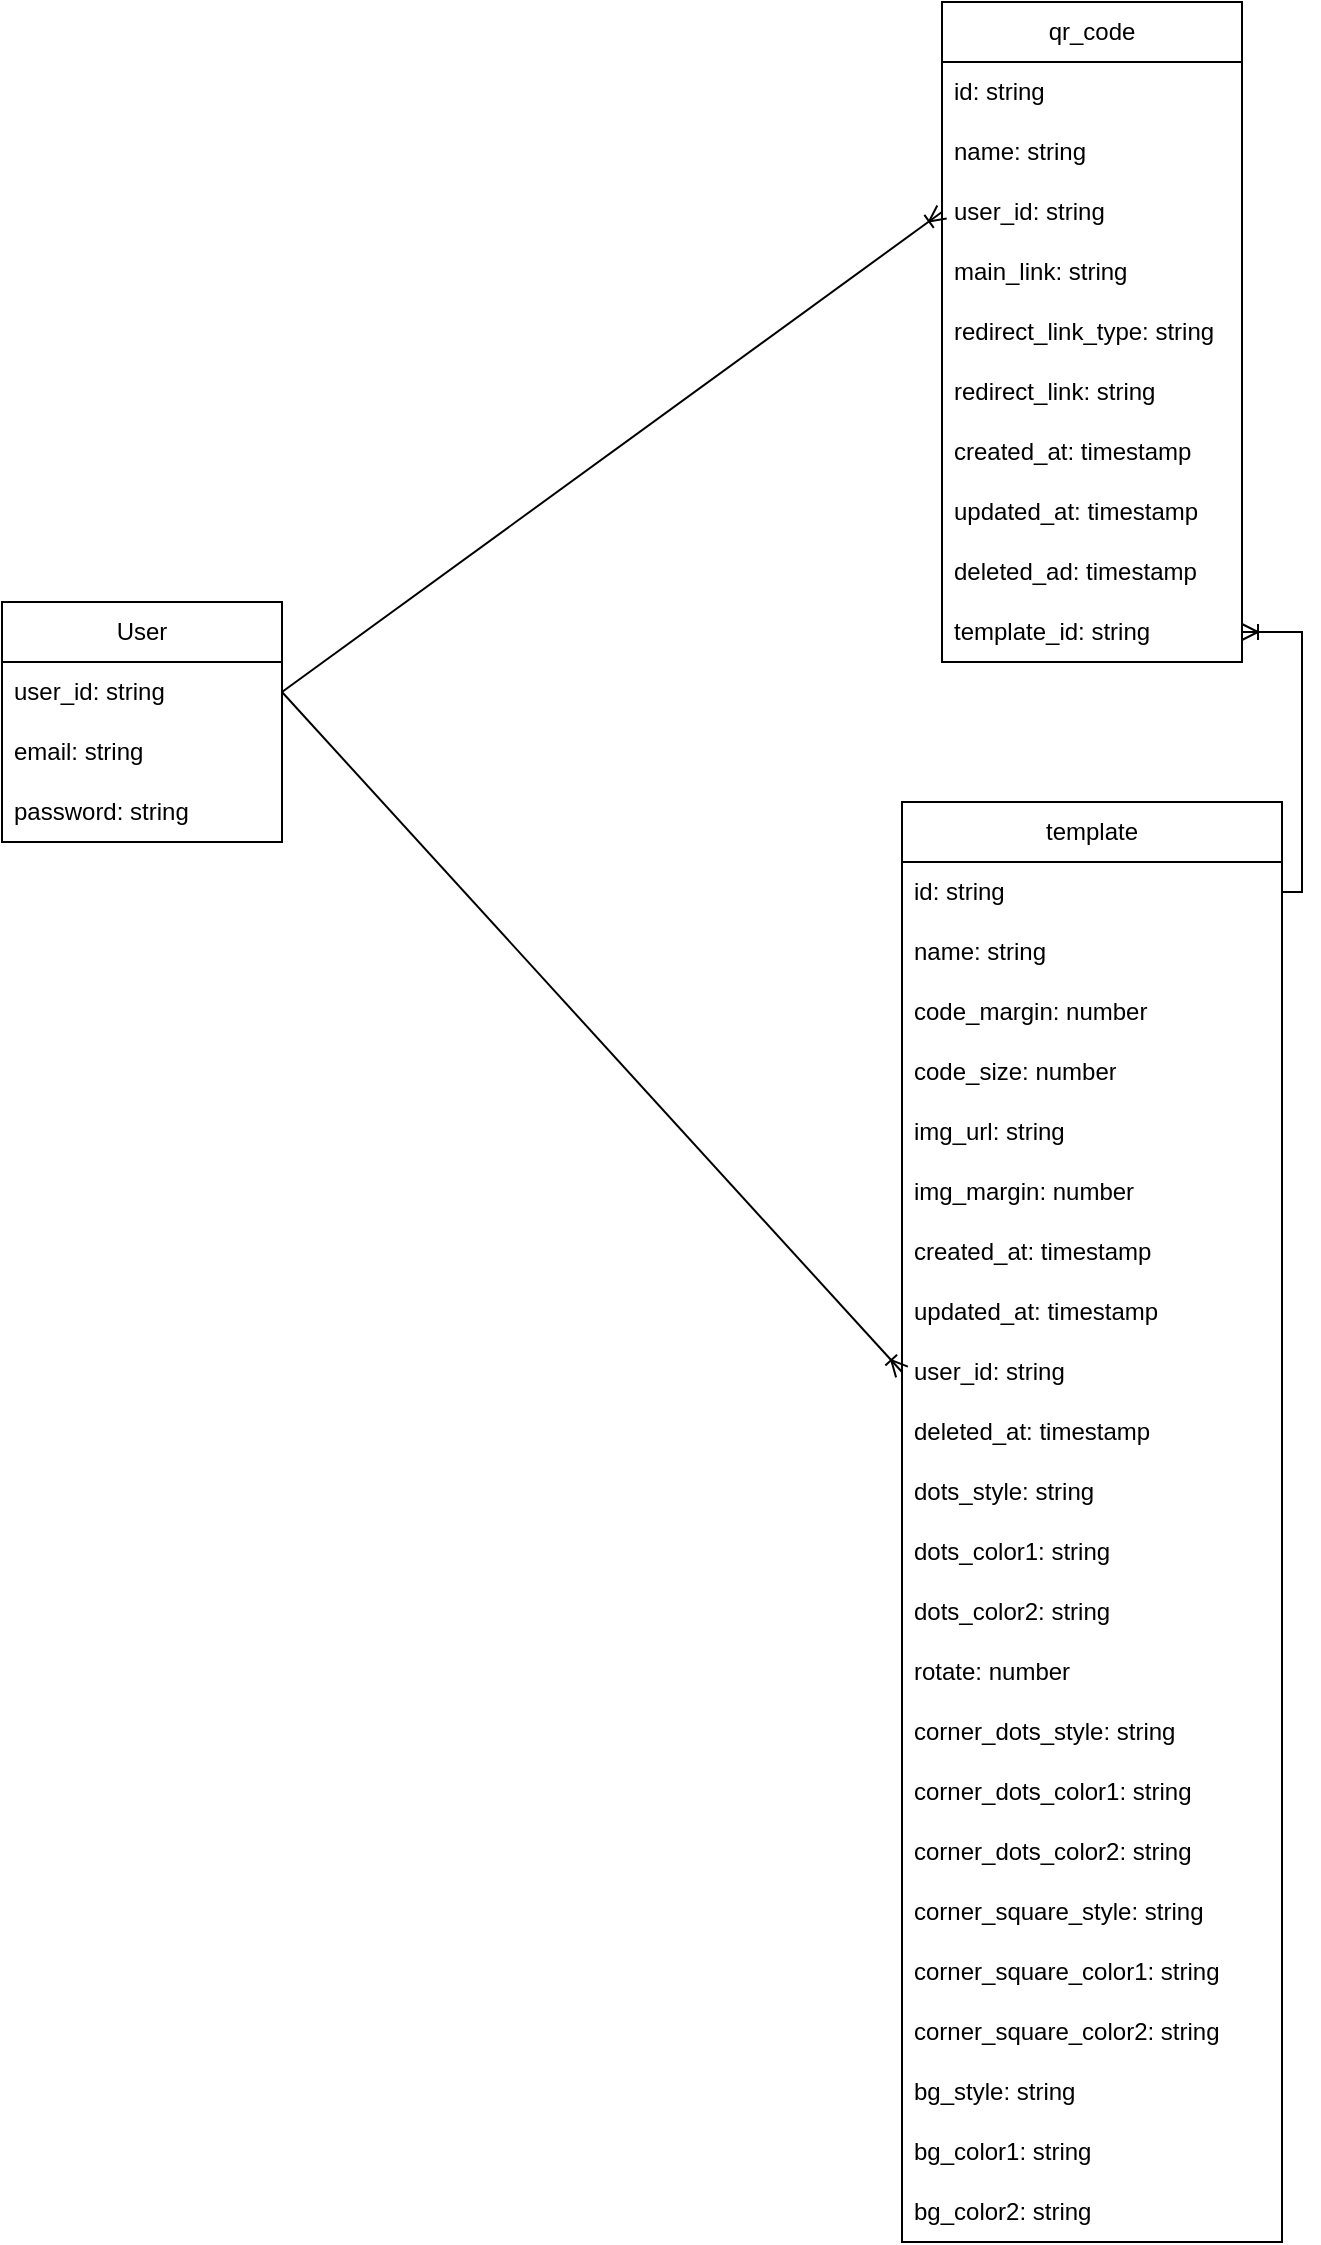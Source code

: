 <mxfile version="20.5.3" type="github">
  <diagram name="Page-1" id="9f46799a-70d6-7492-0946-bef42562c5a5">
    <mxGraphModel dx="1483" dy="770" grid="1" gridSize="10" guides="1" tooltips="1" connect="1" arrows="1" fold="1" page="1" pageScale="1" pageWidth="1100" pageHeight="850" background="none" math="0" shadow="0">
      <root>
        <mxCell id="0" />
        <mxCell id="1" parent="0" />
        <mxCell id="IRl-qMVzOKcbxPm6iSZo-3" value="qr_code" style="swimlane;fontStyle=0;childLayout=stackLayout;horizontal=1;startSize=30;horizontalStack=0;resizeParent=1;resizeParentMax=0;resizeLast=0;collapsible=1;marginBottom=0;whiteSpace=wrap;html=1;" parent="1" vertex="1">
          <mxGeometry x="680" y="40" width="150" height="330" as="geometry" />
        </mxCell>
        <mxCell id="IRl-qMVzOKcbxPm6iSZo-4" value="id: string" style="text;strokeColor=none;fillColor=none;align=left;verticalAlign=middle;spacingLeft=4;spacingRight=4;overflow=hidden;points=[[0,0.5],[1,0.5]];portConstraint=eastwest;rotatable=0;whiteSpace=wrap;html=1;" parent="IRl-qMVzOKcbxPm6iSZo-3" vertex="1">
          <mxGeometry y="30" width="150" height="30" as="geometry" />
        </mxCell>
        <mxCell id="IRl-qMVzOKcbxPm6iSZo-5" value="name: string" style="text;strokeColor=none;fillColor=none;align=left;verticalAlign=middle;spacingLeft=4;spacingRight=4;overflow=hidden;points=[[0,0.5],[1,0.5]];portConstraint=eastwest;rotatable=0;whiteSpace=wrap;html=1;" parent="IRl-qMVzOKcbxPm6iSZo-3" vertex="1">
          <mxGeometry y="60" width="150" height="30" as="geometry" />
        </mxCell>
        <mxCell id="LAkf1GnfPxA5jq20TDFp-1" value="user_id: string" style="text;strokeColor=none;fillColor=none;align=left;verticalAlign=middle;spacingLeft=4;spacingRight=4;overflow=hidden;points=[[0,0.5],[1,0.5]];portConstraint=eastwest;rotatable=0;whiteSpace=wrap;html=1;" vertex="1" parent="IRl-qMVzOKcbxPm6iSZo-3">
          <mxGeometry y="90" width="150" height="30" as="geometry" />
        </mxCell>
        <mxCell id="IRl-qMVzOKcbxPm6iSZo-6" value="main_link: string" style="text;strokeColor=none;fillColor=none;align=left;verticalAlign=middle;spacingLeft=4;spacingRight=4;overflow=hidden;points=[[0,0.5],[1,0.5]];portConstraint=eastwest;rotatable=0;whiteSpace=wrap;html=1;" parent="IRl-qMVzOKcbxPm6iSZo-3" vertex="1">
          <mxGeometry y="120" width="150" height="30" as="geometry" />
        </mxCell>
        <mxCell id="IRl-qMVzOKcbxPm6iSZo-7" value="redirect_link_type: string" style="text;strokeColor=none;fillColor=none;align=left;verticalAlign=middle;spacingLeft=4;spacingRight=4;overflow=hidden;points=[[0,0.5],[1,0.5]];portConstraint=eastwest;rotatable=0;whiteSpace=wrap;html=1;" parent="IRl-qMVzOKcbxPm6iSZo-3" vertex="1">
          <mxGeometry y="150" width="150" height="30" as="geometry" />
        </mxCell>
        <mxCell id="IRl-qMVzOKcbxPm6iSZo-8" value="redirect_link: string" style="text;strokeColor=none;fillColor=none;align=left;verticalAlign=middle;spacingLeft=4;spacingRight=4;overflow=hidden;points=[[0,0.5],[1,0.5]];portConstraint=eastwest;rotatable=0;whiteSpace=wrap;html=1;" parent="IRl-qMVzOKcbxPm6iSZo-3" vertex="1">
          <mxGeometry y="180" width="150" height="30" as="geometry" />
        </mxCell>
        <mxCell id="IRl-qMVzOKcbxPm6iSZo-9" value="created_at: timestamp" style="text;strokeColor=none;fillColor=none;align=left;verticalAlign=middle;spacingLeft=4;spacingRight=4;overflow=hidden;points=[[0,0.5],[1,0.5]];portConstraint=eastwest;rotatable=0;whiteSpace=wrap;html=1;" parent="IRl-qMVzOKcbxPm6iSZo-3" vertex="1">
          <mxGeometry y="210" width="150" height="30" as="geometry" />
        </mxCell>
        <mxCell id="IRl-qMVzOKcbxPm6iSZo-10" value="updated_at: timestamp" style="text;strokeColor=none;fillColor=none;align=left;verticalAlign=middle;spacingLeft=4;spacingRight=4;overflow=hidden;points=[[0,0.5],[1,0.5]];portConstraint=eastwest;rotatable=0;whiteSpace=wrap;html=1;" parent="IRl-qMVzOKcbxPm6iSZo-3" vertex="1">
          <mxGeometry y="240" width="150" height="30" as="geometry" />
        </mxCell>
        <mxCell id="IRl-qMVzOKcbxPm6iSZo-11" value="deleted_ad: timestamp" style="text;strokeColor=none;fillColor=none;align=left;verticalAlign=middle;spacingLeft=4;spacingRight=4;overflow=hidden;points=[[0,0.5],[1,0.5]];portConstraint=eastwest;rotatable=0;whiteSpace=wrap;html=1;" parent="IRl-qMVzOKcbxPm6iSZo-3" vertex="1">
          <mxGeometry y="270" width="150" height="30" as="geometry" />
        </mxCell>
        <mxCell id="IRl-qMVzOKcbxPm6iSZo-13" value="template_id: string" style="text;strokeColor=none;fillColor=none;align=left;verticalAlign=middle;spacingLeft=4;spacingRight=4;overflow=hidden;points=[[0,0.5],[1,0.5]];portConstraint=eastwest;rotatable=0;whiteSpace=wrap;html=1;" parent="IRl-qMVzOKcbxPm6iSZo-3" vertex="1">
          <mxGeometry y="300" width="150" height="30" as="geometry" />
        </mxCell>
        <mxCell id="IRl-qMVzOKcbxPm6iSZo-14" value="template" style="swimlane;fontStyle=0;childLayout=stackLayout;horizontal=1;startSize=30;horizontalStack=0;resizeParent=1;resizeParentMax=0;resizeLast=0;collapsible=1;marginBottom=0;whiteSpace=wrap;html=1;" parent="1" vertex="1">
          <mxGeometry x="660" y="440" width="190" height="720" as="geometry" />
        </mxCell>
        <mxCell id="IRl-qMVzOKcbxPm6iSZo-15" value="id: string" style="text;strokeColor=none;fillColor=none;align=left;verticalAlign=middle;spacingLeft=4;spacingRight=4;overflow=hidden;points=[[0,0.5],[1,0.5]];portConstraint=eastwest;rotatable=0;whiteSpace=wrap;html=1;" parent="IRl-qMVzOKcbxPm6iSZo-14" vertex="1">
          <mxGeometry y="30" width="190" height="30" as="geometry" />
        </mxCell>
        <mxCell id="IRl-qMVzOKcbxPm6iSZo-16" value="name: string" style="text;strokeColor=none;fillColor=none;align=left;verticalAlign=middle;spacingLeft=4;spacingRight=4;overflow=hidden;points=[[0,0.5],[1,0.5]];portConstraint=eastwest;rotatable=0;whiteSpace=wrap;html=1;" parent="IRl-qMVzOKcbxPm6iSZo-14" vertex="1">
          <mxGeometry y="60" width="190" height="30" as="geometry" />
        </mxCell>
        <mxCell id="IRl-qMVzOKcbxPm6iSZo-17" value="code_margin: number" style="text;strokeColor=none;fillColor=none;align=left;verticalAlign=middle;spacingLeft=4;spacingRight=4;overflow=hidden;points=[[0,0.5],[1,0.5]];portConstraint=eastwest;rotatable=0;whiteSpace=wrap;html=1;" parent="IRl-qMVzOKcbxPm6iSZo-14" vertex="1">
          <mxGeometry y="90" width="190" height="30" as="geometry" />
        </mxCell>
        <mxCell id="IRl-qMVzOKcbxPm6iSZo-22" value="code_size: number" style="text;strokeColor=none;fillColor=none;align=left;verticalAlign=middle;spacingLeft=4;spacingRight=4;overflow=hidden;points=[[0,0.5],[1,0.5]];portConstraint=eastwest;rotatable=0;whiteSpace=wrap;html=1;" parent="IRl-qMVzOKcbxPm6iSZo-14" vertex="1">
          <mxGeometry y="120" width="190" height="30" as="geometry" />
        </mxCell>
        <mxCell id="IRl-qMVzOKcbxPm6iSZo-18" value="img_url: string" style="text;strokeColor=none;fillColor=none;align=left;verticalAlign=middle;spacingLeft=4;spacingRight=4;overflow=hidden;points=[[0,0.5],[1,0.5]];portConstraint=eastwest;rotatable=0;whiteSpace=wrap;html=1;" parent="IRl-qMVzOKcbxPm6iSZo-14" vertex="1">
          <mxGeometry y="150" width="190" height="30" as="geometry" />
        </mxCell>
        <mxCell id="IRl-qMVzOKcbxPm6iSZo-19" value="img_margin: number" style="text;strokeColor=none;fillColor=none;align=left;verticalAlign=middle;spacingLeft=4;spacingRight=4;overflow=hidden;points=[[0,0.5],[1,0.5]];portConstraint=eastwest;rotatable=0;whiteSpace=wrap;html=1;" parent="IRl-qMVzOKcbxPm6iSZo-14" vertex="1">
          <mxGeometry y="180" width="190" height="30" as="geometry" />
        </mxCell>
        <mxCell id="IRl-qMVzOKcbxPm6iSZo-37" value="created_at: timestamp" style="text;strokeColor=none;fillColor=none;align=left;verticalAlign=middle;spacingLeft=4;spacingRight=4;overflow=hidden;points=[[0,0.5],[1,0.5]];portConstraint=eastwest;rotatable=0;whiteSpace=wrap;html=1;" parent="IRl-qMVzOKcbxPm6iSZo-14" vertex="1">
          <mxGeometry y="210" width="190" height="30" as="geometry" />
        </mxCell>
        <mxCell id="IRl-qMVzOKcbxPm6iSZo-38" value="updated_at: timestamp" style="text;strokeColor=none;fillColor=none;align=left;verticalAlign=middle;spacingLeft=4;spacingRight=4;overflow=hidden;points=[[0,0.5],[1,0.5]];portConstraint=eastwest;rotatable=0;whiteSpace=wrap;html=1;" parent="IRl-qMVzOKcbxPm6iSZo-14" vertex="1">
          <mxGeometry y="240" width="190" height="30" as="geometry" />
        </mxCell>
        <mxCell id="XGuMyFmMEAidMycaSlVl-10" value="user_id: string" style="text;strokeColor=none;fillColor=none;align=left;verticalAlign=middle;spacingLeft=4;spacingRight=4;overflow=hidden;points=[[0,0.5],[1,0.5]];portConstraint=eastwest;rotatable=0;whiteSpace=wrap;html=1;" parent="IRl-qMVzOKcbxPm6iSZo-14" vertex="1">
          <mxGeometry y="270" width="190" height="30" as="geometry" />
        </mxCell>
        <mxCell id="IRl-qMVzOKcbxPm6iSZo-39" value="deleted_at: timestamp" style="text;strokeColor=none;fillColor=none;align=left;verticalAlign=middle;spacingLeft=4;spacingRight=4;overflow=hidden;points=[[0,0.5],[1,0.5]];portConstraint=eastwest;rotatable=0;whiteSpace=wrap;html=1;" parent="IRl-qMVzOKcbxPm6iSZo-14" vertex="1">
          <mxGeometry y="300" width="190" height="30" as="geometry" />
        </mxCell>
        <mxCell id="IRl-qMVzOKcbxPm6iSZo-40" value="dots_style: string" style="text;strokeColor=none;fillColor=none;align=left;verticalAlign=middle;spacingLeft=4;spacingRight=4;overflow=hidden;points=[[0,0.5],[1,0.5]];portConstraint=eastwest;rotatable=0;whiteSpace=wrap;html=1;" parent="IRl-qMVzOKcbxPm6iSZo-14" vertex="1">
          <mxGeometry y="330" width="190" height="30" as="geometry" />
        </mxCell>
        <mxCell id="IRl-qMVzOKcbxPm6iSZo-41" value="dots_color1: string" style="text;strokeColor=none;fillColor=none;align=left;verticalAlign=middle;spacingLeft=4;spacingRight=4;overflow=hidden;points=[[0,0.5],[1,0.5]];portConstraint=eastwest;rotatable=0;whiteSpace=wrap;html=1;" parent="IRl-qMVzOKcbxPm6iSZo-14" vertex="1">
          <mxGeometry y="360" width="190" height="30" as="geometry" />
        </mxCell>
        <mxCell id="IRl-qMVzOKcbxPm6iSZo-42" value="dots_color2: string" style="text;strokeColor=none;fillColor=none;align=left;verticalAlign=middle;spacingLeft=4;spacingRight=4;overflow=hidden;points=[[0,0.5],[1,0.5]];portConstraint=eastwest;rotatable=0;whiteSpace=wrap;html=1;" parent="IRl-qMVzOKcbxPm6iSZo-14" vertex="1">
          <mxGeometry y="390" width="190" height="30" as="geometry" />
        </mxCell>
        <mxCell id="IRl-qMVzOKcbxPm6iSZo-43" value="rotate: number" style="text;strokeColor=none;fillColor=none;align=left;verticalAlign=middle;spacingLeft=4;spacingRight=4;overflow=hidden;points=[[0,0.5],[1,0.5]];portConstraint=eastwest;rotatable=0;whiteSpace=wrap;html=1;" parent="IRl-qMVzOKcbxPm6iSZo-14" vertex="1">
          <mxGeometry y="420" width="190" height="30" as="geometry" />
        </mxCell>
        <mxCell id="IRl-qMVzOKcbxPm6iSZo-44" value="corner_dots_style: string" style="text;strokeColor=none;fillColor=none;align=left;verticalAlign=middle;spacingLeft=4;spacingRight=4;overflow=hidden;points=[[0,0.5],[1,0.5]];portConstraint=eastwest;rotatable=0;whiteSpace=wrap;html=1;" parent="IRl-qMVzOKcbxPm6iSZo-14" vertex="1">
          <mxGeometry y="450" width="190" height="30" as="geometry" />
        </mxCell>
        <mxCell id="IRl-qMVzOKcbxPm6iSZo-45" value="corner_dots_color1: string" style="text;strokeColor=none;fillColor=none;align=left;verticalAlign=middle;spacingLeft=4;spacingRight=4;overflow=hidden;points=[[0,0.5],[1,0.5]];portConstraint=eastwest;rotatable=0;whiteSpace=wrap;html=1;" parent="IRl-qMVzOKcbxPm6iSZo-14" vertex="1">
          <mxGeometry y="480" width="190" height="30" as="geometry" />
        </mxCell>
        <mxCell id="IRl-qMVzOKcbxPm6iSZo-46" value="corner_dots_color2: string" style="text;strokeColor=none;fillColor=none;align=left;verticalAlign=middle;spacingLeft=4;spacingRight=4;overflow=hidden;points=[[0,0.5],[1,0.5]];portConstraint=eastwest;rotatable=0;whiteSpace=wrap;html=1;" parent="IRl-qMVzOKcbxPm6iSZo-14" vertex="1">
          <mxGeometry y="510" width="190" height="30" as="geometry" />
        </mxCell>
        <mxCell id="IRl-qMVzOKcbxPm6iSZo-47" value="corner_square_style: string" style="text;strokeColor=none;fillColor=none;align=left;verticalAlign=middle;spacingLeft=4;spacingRight=4;overflow=hidden;points=[[0,0.5],[1,0.5]];portConstraint=eastwest;rotatable=0;whiteSpace=wrap;html=1;" parent="IRl-qMVzOKcbxPm6iSZo-14" vertex="1">
          <mxGeometry y="540" width="190" height="30" as="geometry" />
        </mxCell>
        <mxCell id="IRl-qMVzOKcbxPm6iSZo-48" value="corner_square_color1: string" style="text;strokeColor=none;fillColor=none;align=left;verticalAlign=middle;spacingLeft=4;spacingRight=4;overflow=hidden;points=[[0,0.5],[1,0.5]];portConstraint=eastwest;rotatable=0;whiteSpace=wrap;html=1;" parent="IRl-qMVzOKcbxPm6iSZo-14" vertex="1">
          <mxGeometry y="570" width="190" height="30" as="geometry" />
        </mxCell>
        <mxCell id="IRl-qMVzOKcbxPm6iSZo-49" value="corner_square_color2: string" style="text;strokeColor=none;fillColor=none;align=left;verticalAlign=middle;spacingLeft=4;spacingRight=4;overflow=hidden;points=[[0,0.5],[1,0.5]];portConstraint=eastwest;rotatable=0;whiteSpace=wrap;html=1;" parent="IRl-qMVzOKcbxPm6iSZo-14" vertex="1">
          <mxGeometry y="600" width="190" height="30" as="geometry" />
        </mxCell>
        <mxCell id="IRl-qMVzOKcbxPm6iSZo-50" value="bg_style: string" style="text;strokeColor=none;fillColor=none;align=left;verticalAlign=middle;spacingLeft=4;spacingRight=4;overflow=hidden;points=[[0,0.5],[1,0.5]];portConstraint=eastwest;rotatable=0;whiteSpace=wrap;html=1;" parent="IRl-qMVzOKcbxPm6iSZo-14" vertex="1">
          <mxGeometry y="630" width="190" height="30" as="geometry" />
        </mxCell>
        <mxCell id="IRl-qMVzOKcbxPm6iSZo-51" value="bg_color1: string" style="text;strokeColor=none;fillColor=none;align=left;verticalAlign=middle;spacingLeft=4;spacingRight=4;overflow=hidden;points=[[0,0.5],[1,0.5]];portConstraint=eastwest;rotatable=0;whiteSpace=wrap;html=1;" parent="IRl-qMVzOKcbxPm6iSZo-14" vertex="1">
          <mxGeometry y="660" width="190" height="30" as="geometry" />
        </mxCell>
        <mxCell id="IRl-qMVzOKcbxPm6iSZo-52" value="bg_color2: string" style="text;strokeColor=none;fillColor=none;align=left;verticalAlign=middle;spacingLeft=4;spacingRight=4;overflow=hidden;points=[[0,0.5],[1,0.5]];portConstraint=eastwest;rotatable=0;whiteSpace=wrap;html=1;" parent="IRl-qMVzOKcbxPm6iSZo-14" vertex="1">
          <mxGeometry y="690" width="190" height="30" as="geometry" />
        </mxCell>
        <mxCell id="XGuMyFmMEAidMycaSlVl-3" value="User" style="swimlane;fontStyle=0;childLayout=stackLayout;horizontal=1;startSize=30;horizontalStack=0;resizeParent=1;resizeParentMax=0;resizeLast=0;collapsible=1;marginBottom=0;whiteSpace=wrap;html=1;" parent="1" vertex="1">
          <mxGeometry x="210" y="340" width="140" height="120" as="geometry" />
        </mxCell>
        <mxCell id="XGuMyFmMEAidMycaSlVl-4" value="user_id: string" style="text;strokeColor=none;fillColor=none;align=left;verticalAlign=middle;spacingLeft=4;spacingRight=4;overflow=hidden;points=[[0,0.5],[1,0.5]];portConstraint=eastwest;rotatable=0;whiteSpace=wrap;html=1;" parent="XGuMyFmMEAidMycaSlVl-3" vertex="1">
          <mxGeometry y="30" width="140" height="30" as="geometry" />
        </mxCell>
        <mxCell id="XGuMyFmMEAidMycaSlVl-5" value="email: string" style="text;strokeColor=none;fillColor=none;align=left;verticalAlign=middle;spacingLeft=4;spacingRight=4;overflow=hidden;points=[[0,0.5],[1,0.5]];portConstraint=eastwest;rotatable=0;whiteSpace=wrap;html=1;" parent="XGuMyFmMEAidMycaSlVl-3" vertex="1">
          <mxGeometry y="60" width="140" height="30" as="geometry" />
        </mxCell>
        <mxCell id="XGuMyFmMEAidMycaSlVl-6" value="password: string" style="text;strokeColor=none;fillColor=none;align=left;verticalAlign=middle;spacingLeft=4;spacingRight=4;overflow=hidden;points=[[0,0.5],[1,0.5]];portConstraint=eastwest;rotatable=0;whiteSpace=wrap;html=1;" parent="XGuMyFmMEAidMycaSlVl-3" vertex="1">
          <mxGeometry y="90" width="140" height="30" as="geometry" />
        </mxCell>
        <mxCell id="LAkf1GnfPxA5jq20TDFp-8" value="" style="edgeStyle=orthogonalEdgeStyle;fontSize=12;html=1;endArrow=ERoneToMany;rounded=0;entryX=1;entryY=0.5;entryDx=0;entryDy=0;exitX=1;exitY=0.5;exitDx=0;exitDy=0;" edge="1" parent="1" source="IRl-qMVzOKcbxPm6iSZo-15" target="IRl-qMVzOKcbxPm6iSZo-13">
          <mxGeometry width="100" height="100" relative="1" as="geometry">
            <mxPoint x="910" y="500" as="sourcePoint" />
            <mxPoint x="570" y="260" as="targetPoint" />
          </mxGeometry>
        </mxCell>
        <mxCell id="LAkf1GnfPxA5jq20TDFp-9" value="" style="fontSize=12;html=1;endArrow=ERoneToMany;rounded=0;exitX=1;exitY=0.5;exitDx=0;exitDy=0;entryX=0;entryY=0.5;entryDx=0;entryDy=0;" edge="1" parent="1" source="XGuMyFmMEAidMycaSlVl-4" target="LAkf1GnfPxA5jq20TDFp-1">
          <mxGeometry width="100" height="100" relative="1" as="geometry">
            <mxPoint x="400" y="450" as="sourcePoint" />
            <mxPoint x="500" y="350" as="targetPoint" />
          </mxGeometry>
        </mxCell>
        <mxCell id="LAkf1GnfPxA5jq20TDFp-10" value="" style="fontSize=12;html=1;endArrow=ERoneToMany;rounded=0;exitX=1;exitY=0.5;exitDx=0;exitDy=0;entryX=0;entryY=0.5;entryDx=0;entryDy=0;" edge="1" parent="1" source="XGuMyFmMEAidMycaSlVl-4" target="XGuMyFmMEAidMycaSlVl-10">
          <mxGeometry width="100" height="100" relative="1" as="geometry">
            <mxPoint x="570" y="470" as="sourcePoint" />
            <mxPoint x="580" y="560" as="targetPoint" />
          </mxGeometry>
        </mxCell>
      </root>
    </mxGraphModel>
  </diagram>
</mxfile>
